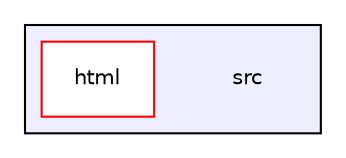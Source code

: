 digraph "src" {
  compound=true
  node [ fontsize="10", fontname="Helvetica"];
  edge [ labelfontsize="10", labelfontname="Helvetica"];
  subgraph clusterdir_68267d1309a1af8e8297ef4c3efbcdba {
    graph [ bgcolor="#eeeeff", pencolor="black", label="" URL="dir_68267d1309a1af8e8297ef4c3efbcdba.html"];
    dir_68267d1309a1af8e8297ef4c3efbcdba [shape=plaintext label="src"];
    dir_dbc64af3de50f21dd0d1af95d9f4e946 [shape=box label="html" color="red" fillcolor="white" style="filled" URL="dir_dbc64af3de50f21dd0d1af95d9f4e946.html"];
  }
}
